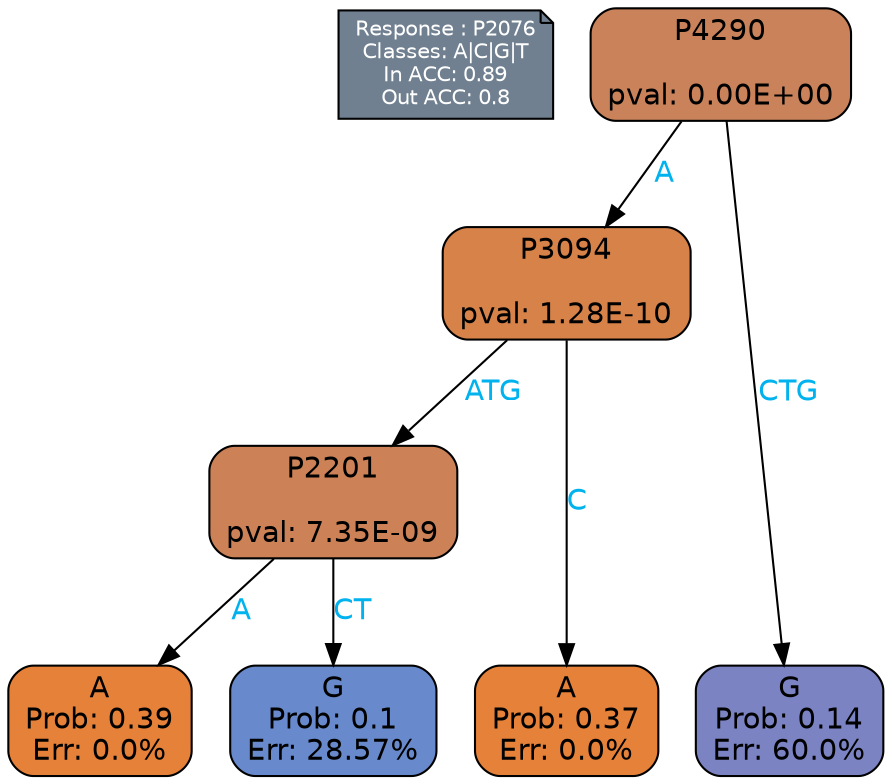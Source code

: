 digraph Tree {
node [shape=box, style="filled, rounded", color="black", fontname=helvetica] ;
graph [ranksep=equally, splines=polylines, bgcolor=transparent, dpi=600] ;
edge [fontname=helvetica] ;
LEGEND [label="Response : P2076
Classes: A|C|G|T
In ACC: 0.89
Out ACC: 0.8
",shape=note,align=left,style=filled,fillcolor="slategray",fontcolor="white",fontsize=10];1 [label="P4290

pval: 0.00E+00", fillcolor="#c9825a"] ;
2 [label="P3094

pval: 1.28E-10", fillcolor="#d68249"] ;
3 [label="P2201

pval: 7.35E-09", fillcolor="#cc8256"] ;
4 [label="A
Prob: 0.39
Err: 0.0%", fillcolor="#e58139"] ;
5 [label="G
Prob: 0.1
Err: 28.57%", fillcolor="#688acc"] ;
6 [label="A
Prob: 0.37
Err: 0.0%", fillcolor="#e58139"] ;
7 [label="G
Prob: 0.14
Err: 60.0%", fillcolor="#7b83c2"] ;
1 -> 2 [label="A",fontcolor=deepskyblue2] ;
1 -> 7 [label="CTG",fontcolor=deepskyblue2] ;
2 -> 3 [label="ATG",fontcolor=deepskyblue2] ;
2 -> 6 [label="C",fontcolor=deepskyblue2] ;
3 -> 4 [label="A",fontcolor=deepskyblue2] ;
3 -> 5 [label="CT",fontcolor=deepskyblue2] ;
{rank = same; 4;5;6;7;}{rank = same; LEGEND;1;}}